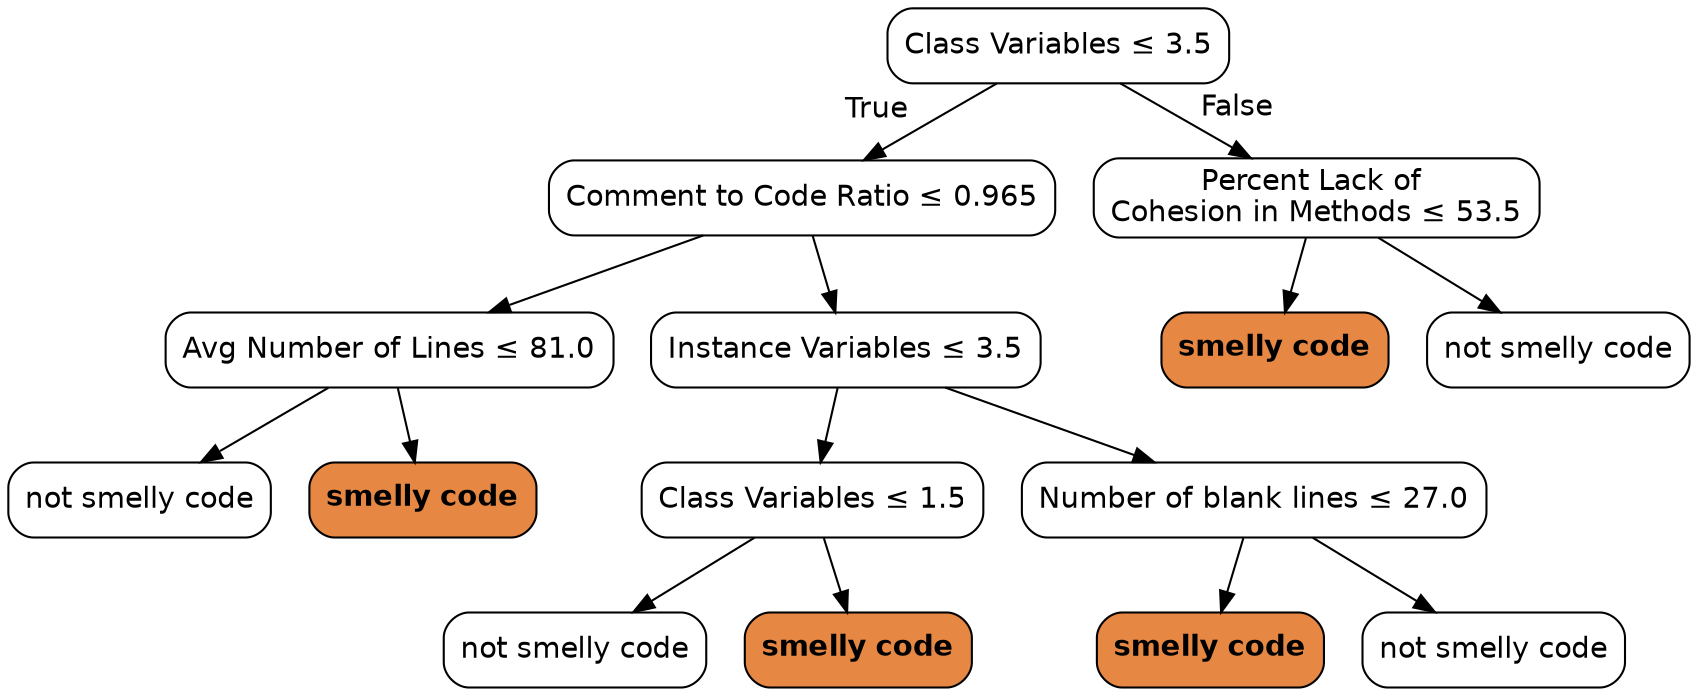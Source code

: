digraph Tree {
node [color="black", fontname=helvetica, shape=box,  style="filled, rounded", fillcolor="#FFFFFF"];
edge [fontname=helvetica];
0 [label=<Class Variables &le; 3.5>];
1 [label=<Comment to Code Ratio &le; 0.965>];
0 -> 1  [headlabel="True", labelangle=45, labeldistance="2.5"];
5 [label=<Avg Number of Lines &le; 81.0>];
1 -> 5;
13 [label=<not smelly code>];
5 -> 13;
14 [label=<<b>smelly code</b>>, fillcolor="#e68743"];
5 -> 14;
6 [label=<Instance Variables &le; 3.5>];
1 -> 6;
7 [label=<Class Variables &le; 1.5>];
6 -> 7;
11 [label=<not smelly code>];
7 -> 11;
12 [label=<<b>smelly code</b>>, fillcolor="#e68743"];
7 -> 12;
8 [label=<Number of blank lines &le; 27.0>];
6 -> 8;
9 [label=<<b>smelly code</b>>, fillcolor="#e68743"];
8 -> 9;
10 [label=<not smelly code>];
8 -> 10;
2 [label=<Percent Lack of <br/>Cohesion in Methods &le; 53.5>];
0 -> 2  [headlabel="False", labelangle="-45", labeldistance="2.5"];
3 [label=<<b>smelly code</b>>, fillcolor="#e68743"];
2 -> 3;
4 [label=<not smelly code>];
2 -> 4;
}
